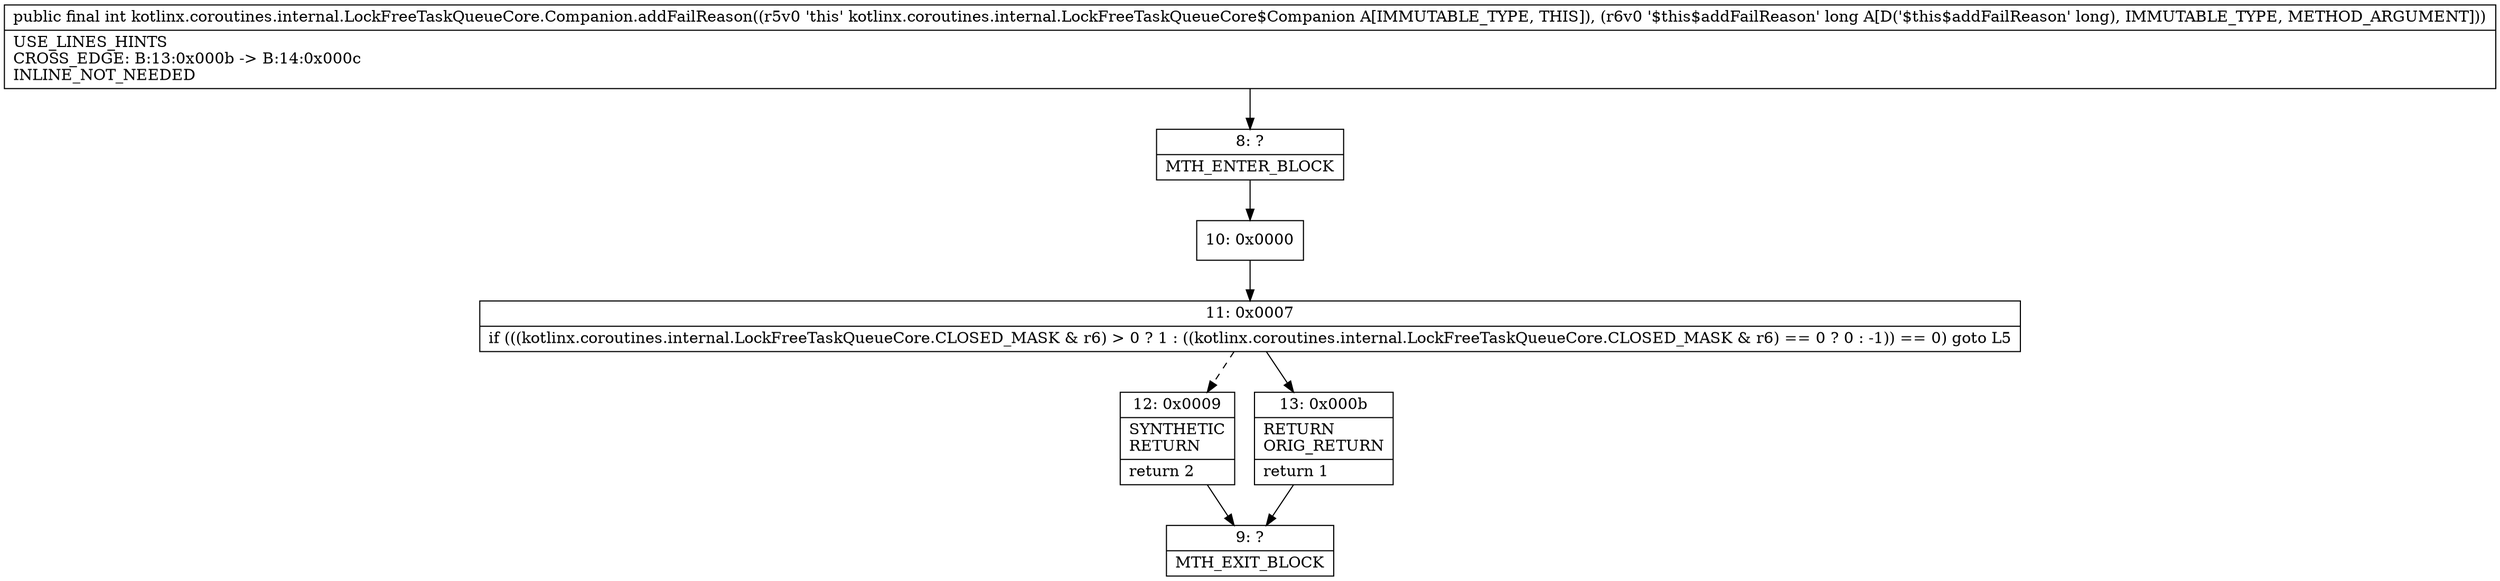 digraph "CFG forkotlinx.coroutines.internal.LockFreeTaskQueueCore.Companion.addFailReason(J)I" {
Node_8 [shape=record,label="{8\:\ ?|MTH_ENTER_BLOCK\l}"];
Node_10 [shape=record,label="{10\:\ 0x0000}"];
Node_11 [shape=record,label="{11\:\ 0x0007|if (((kotlinx.coroutines.internal.LockFreeTaskQueueCore.CLOSED_MASK & r6) \> 0 ? 1 : ((kotlinx.coroutines.internal.LockFreeTaskQueueCore.CLOSED_MASK & r6) == 0 ? 0 : \-1)) == 0) goto L5\l}"];
Node_12 [shape=record,label="{12\:\ 0x0009|SYNTHETIC\lRETURN\l|return 2\l}"];
Node_9 [shape=record,label="{9\:\ ?|MTH_EXIT_BLOCK\l}"];
Node_13 [shape=record,label="{13\:\ 0x000b|RETURN\lORIG_RETURN\l|return 1\l}"];
MethodNode[shape=record,label="{public final int kotlinx.coroutines.internal.LockFreeTaskQueueCore.Companion.addFailReason((r5v0 'this' kotlinx.coroutines.internal.LockFreeTaskQueueCore$Companion A[IMMUTABLE_TYPE, THIS]), (r6v0 '$this$addFailReason' long A[D('$this$addFailReason' long), IMMUTABLE_TYPE, METHOD_ARGUMENT]))  | USE_LINES_HINTS\lCROSS_EDGE: B:13:0x000b \-\> B:14:0x000c\lINLINE_NOT_NEEDED\l}"];
MethodNode -> Node_8;Node_8 -> Node_10;
Node_10 -> Node_11;
Node_11 -> Node_12[style=dashed];
Node_11 -> Node_13;
Node_12 -> Node_9;
Node_13 -> Node_9;
}

